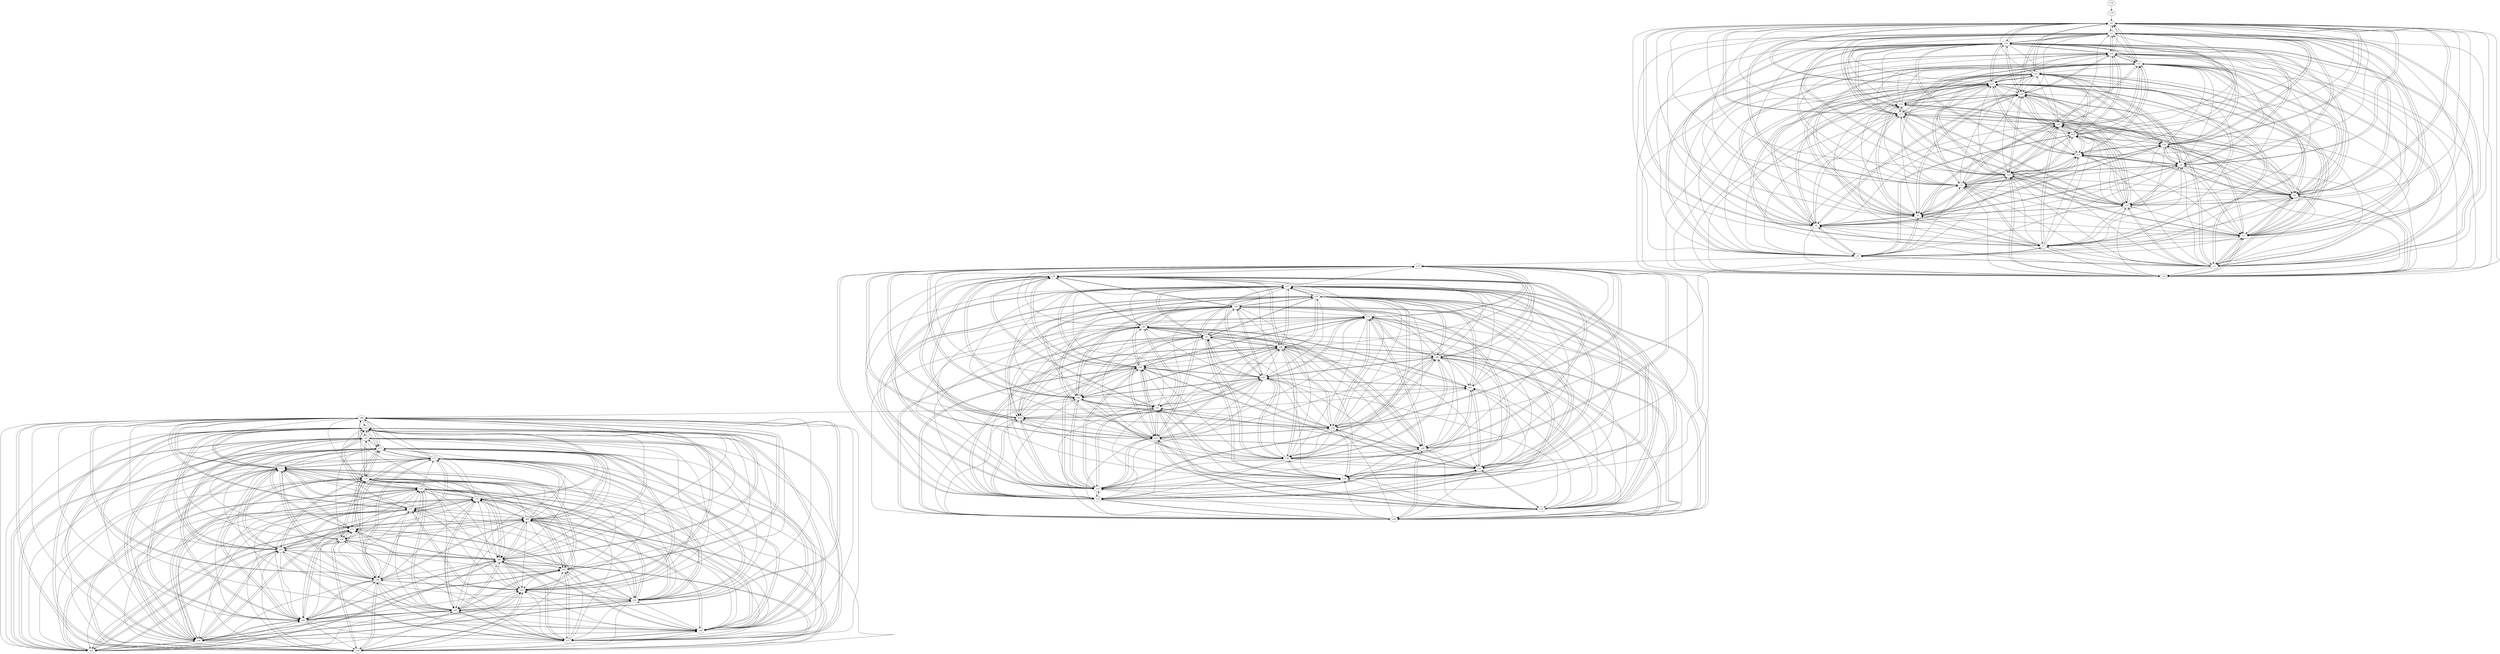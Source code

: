 digraph test105 {
    v0 [name="v0", player=0, priority=31];
    v1 [name="v1", player=0, priority=18];
    v2 [name="v2", player=0, priority=22];
    v3 [name="v3", player=0, priority=4];
    v4 [name="v4", player=1, priority=19];
    v5 [name="v5", player=1, priority=41];
    v6 [name="v6", player=0, priority=13];
    v7 [name="v7", player=0, priority=26];
    v8 [name="v8", player=1, priority=25];
    v9 [name="v9", player=1, priority=26];
    v10 [name="v10", player=1, priority=39];
    v11 [name="v11", player=1, priority=8];
    v12 [name="v12", player=1, priority=5];
    v13 [name="v13", player=1, priority=35];
    v14 [name="v14", player=0, priority=48];
    v15 [name="v15", player=0, priority=38];
    v16 [name="v16", player=1, priority=7];
    v17 [name="v17", player=1, priority=15];
    v18 [name="v18", player=1, priority=11];
    v19 [name="v19", player=1, priority=46];
    v20 [name="v20", player=1, priority=13];
    v21 [name="v21", player=1, priority=45];
    v22 [name="v22", player=0, priority=0];
    v23 [name="v23", player=0, priority=26];
    v24 [name="v24", player=1, priority=15];
    v25 [name="v25", player=1, priority=28];
    v26 [name="v26", player=1, priority=43];
    v27 [name="v27", player=0, priority=18];
    v28 [name="v28", player=0, priority=0];
    v29 [name="v29", player=0, priority=24];
    v30 [name="v30", player=0, priority=39];
    v31 [name="v31", player=0, priority=4];
    v32 [name="v32", player=1, priority=21];
    v33 [name="v33", player=0, priority=10];
    v34 [name="v34", player=0, priority=22];
    v35 [name="v35", player=0, priority=17];
    v36 [name="v36", player=0, priority=46];
    v37 [name="v37", player=0, priority=43];
    v38 [name="v38", player=0, priority=2];
    v39 [name="v39", player=0, priority=37];
    v40 [name="v40", player=1, priority=22];
    v41 [name="v41", player=1, priority=48];
    v42 [name="v42", player=0, priority=14];
    v43 [name="v43", player=1, priority=7];
    v44 [name="v44", player=1, priority=32];
    v45 [name="v45", player=0, priority=30];
    v46 [name="v46", player=1, priority=8];
    v47 [name="v47", player=1, priority=24];
    v48 [name="v48", player=1, priority=16];
    v49 [name="v49", player=0, priority=45];
    v50 [name="v50", player=1, priority=31];
    v51 [name="v51", player=1, priority=28];
    v52 [name="v52", player=1, priority=42];
    v53 [name="v53", player=0, priority=37];
    v54 [name="v54", player=1, priority=25];
    v55 [name="v55", player=1, priority=0];
    v56 [name="v56", player=1, priority=12];
    v57 [name="v57", player=0, priority=1];
    v58 [name="v58", player=0, priority=47];
    v59 [name="v59", player=0, priority=13];
    v60 [name="v60", player=0, priority=30];
    v61 [name="v61", player=1, priority=20];
    v62 [name="v62", player=0, priority=40];
    v63 [name="v63", player=0, priority=0];
    v64 [name="v64", player=0, priority=47];
    v65 [name="v65", player=1, priority=39];
    v66 [name="v66", player=1, priority=14];
    v67 [name="v67", player=0, priority=39];
    v68 [name="v68", player=1, priority=38];
    v69 [name="v69", player=0, priority=36];
    v70 [name="v70", player=1, priority=28];
    v71 [name="v71", player=0, priority=45];
    v72 [name="v72", player=0, priority=41];
    v73 [name="v73", player=0, priority=28];
    v74 [name="v74", player=1, priority=8];
    v75 [name="v75", player=0, priority=46];
    v76 [name="v76", player=1, priority=49];
    v77 [name="v77", player=0, priority=43];
    v78 [name="v78", player=0, priority=40];
    v79 [name="v79", player=1, priority=49];
    v15 -> v21;
    v7 -> v17;
    v18 -> v17;
    v26 -> v30;
    v55 -> v66;
    v59 -> v55;
    v70 -> v64;
    v55 -> v75;
    v59 -> v73;
    v19 -> v0;
    v48 -> v36;
    v70 -> v73;
    v29 -> v32;
    v48 -> v45;
    v40 -> v41;
    v8 -> v18;
    v11 -> v14;
    v40 -> v50;
    v63 -> v52;
    v0 -> v23;
    v41 -> v33;
    v33 -> v29;
    v41 -> v42;
    v4 -> v2;
    v44 -> v38;
    v73 -> v74;
    v44 -> v47;
    v22 -> v10;
    v3 -> v6;
    v74 -> v57;
    v3 -> v15;
    v14 -> v15;
    v74 -> v66;
    v3 -> v24;
    v14 -> v24;
    v66 -> v62;
    v74 -> v75;
    v55 -> v52;
    v67 -> v54;
    v18 -> v12;
    v36 -> v48;
    v15 -> v25;
    v7 -> v21;
    v18 -> v21;
    v55 -> v70;
    v59 -> v68;
    v70 -> v68;
    v40 -> v27;
    v70 -> v77;
    v8 -> v4;
    v48 -> v40;
    v29 -> v36;
    v40 -> v36;
    v0 -> v9;
    v11 -> v9;
    v29 -> v45;
    v41 -> v28;
    v25 -> v20;
    v44 -> v33;
    v62 -> v69;
    v54 -> v65;
    v44 -> v42;
    v22 -> v5;
    v14 -> v1;
    v74 -> v52;
    v3 -> v10;
    v14 -> v10;
    v74 -> v61;
    v14 -> v19;
    v66 -> v57;
    v74 -> v70;
    v66 -> v75;
    v36 -> v34;
    v47 -> v34;
    v15 -> v11;
    v36 -> v43;
    v47 -> v43;
    v67 -> v58;
    v28 -> v39;
    v18 -> v16;
    v59 -> v54;
    v28 -> v48;
    v70 -> v63;
    v48 -> v26;
    v48 -> v35;
    v21 -> v18;
    v40 -> v31;
    v58 -> v67;
    v58 -> v76;
    v61 -> v72;
    v29 -> v49;
    v40 -> v49;
    v25 -> v6;
    v10 -> v17;
    v62 -> v55;
    v41 -> v32;
    v2 -> v13;
    v25 -> v15;
    v33 -> v28;
    v44 -> v28;
    v2 -> v22;
    v25 -> v24;
    v33 -> v37;
    v22 -> v0;
    v44 -> v37;
    v54 -> v60;
    v54 -> v69;
    v62 -> v73;
    v3 -> v5;
    v14 -> v5;
    v22 -> v18;
    v32 -> v41;
    v74 -> v56;
    v3 -> v14;
    v32 -> v50;
    v43 -> v50;
    v35 -> v46;
    v66 -> v52;
    v3 -> v23;
    v14 -> v23;
    v66 -> v61;
    v79 -> v0;
    v47 -> v29;
    v15 -> v6;
    v17 -> v25;
    v7 -> v2;
    v47 -> v38;
    v36 -> v47;
    v77 -> v57;
    v6 -> v15;
    v48 -> v30;
    v21 -> v13;
    v77 -> v66;
    v29 -> v26;
    v40 -> v26;
    v48 -> v39;
    v21 -> v22;
    v58 -> v62;
    v77 -> v75;
    v29 -> v44;
    v40 -> v44;
    v10 -> v12;
    v39 -> v48;
    v2 -> v8;
    v25 -> v10;
    v73 -> v59;
    v2 -> v17;
    v54 -> v55;
    v62 -> v68;
    v73 -> v68;
    v22 -> v4;
    v54 -> v73;
    v14 -> v0;
    v43 -> v36;
    v51 -> v49;
    v3 -> v9;
    v43 -> v45;
    v74 -> v60;
    v35 -> v41;
    v14 -> v18;
    v66 -> v56;
    v35 -> v50;
    v36 -> v33;
    v28 -> v29;
    v47 -> v42;
    v9 -> v25;
    v28 -> v38;
    v68 -> v74;
    v47 -> v51;
    v77 -> v52;
    v6 -> v10;
    v77 -> v61;
    v21 -> v8;
    v6 -> v19;
    v48 -> v34;
    v40 -> v30;
    v69 -> v66;
    v61 -> v62;
    v58 -> v75;
    v69 -> v75;
    v39 -> v43;
    v2 -> v3;
    v73 -> v54;
    v2 -> v12;
    v25 -> v14;
    v31 -> v48;
    v62 -> v63;
    v2 -> v21;
    v54 -> v59;
    v73 -> v72;
    v51 -> v35;
    v54 -> v68;
    v32 -> v31;
    v43 -> v31;
    v22 -> v8;
    v35 -> v27;
    v3 -> v4;
    v32 -> v40;
    v43 -> v40;
    v72 -> v76;
    v32 -> v49;
    v43 -> v49;
    v35 -> v45;
    v17 -> v6;
    v65 -> v55;
    v36 -> v28;
    v9 -> v11;
    v76 -> v64;
    v57 -> v60;
    v68 -> v60;
    v65 -> v73;
    v76 -> v73;
    v57 -> v69;
    v28 -> v42;
    v6 -> v5;
    v21 -> v3;
    v50 -> v39;
    v6 -> v14;
    v58 -> v52;
    v69 -> v52;
    v21 -> v12;
    v6 -> v23;
    v42 -> v44;
    v58 -> v61;
    v61 -> v57;
    v77 -> v74;
    v69 -> v70;
    v61 -> v66;
    v39 -> v29;
    v25 -> v0;
    v31 -> v34;
    v10 -> v11;
    v25 -> v9;
    v62 -> v58;
    v73 -> v58;
    v2 -> v16;
    v51 -> v30;
    v32 -> v26;
    v51 -> v39;
    v32 -> v35;
    v51 -> v48;
    v35 -> v31;
    v53 -> v67;
    v32 -> v44;
    v43 -> v44;
    v64 -> v67;
    v53 -> v76;
    v64 -> v76;
    v56 -> v72;
    v17 -> v1;
    v5 -> v8;
    v17 -> v19;
    v5 -> v17;
    v36 -> v32;
    v38 -> v51;
    v47 -> v32;
    v57 -> v55;
    v65 -> v68;
    v68 -> v64;
    v9 -> v24;
    v28 -> v37;
    v6 -> v0;
    v68 -> v73;
    v50 -> v34;
    v77 -> v60;
    v21 -> v7;
    v27 -> v41;
    v50 -> v43;
    v42 -> v39;
    v69 -> v56;
    v21 -> v16;
    v61 -> v52;
    v69 -> v65;
    v30 -> v46;
    v39 -> v42;
    v12 -> v25;
    v23 -> v25;
    v39 -> v51;
    v73 -> v53;
    v2 -> v11;
    v31 -> v47;
    v13 -> v8;
    v24 -> v8;
    v24 -> v17;
    v43 -> v30;
    v16 -> v13;
    v72 -> v66;
    v53 -> v62;
    v64 -> v62;
    v64 -> v71;
    v56 -> v67;
    v56 -> v76;
    v5 -> v3;
    v46 -> v41;
    v65 -> v54;
    v76 -> v54;
    v17 -> v14;
    v46 -> v50;
    v47 -> v27;
    v9 -> v10;
    v76 -> v63;
    v17 -> v23;
    v57 -> v59;
    v65 -> v72;
    v9 -> v19;
    v68 -> v59;
    v50 -> v29;
    v68 -> v77;
    v77 -> v55;
    v50 -> v47;
    v69 -> v60;
    v42 -> v43;
    v61 -> v56;
    v20 -> v15;
    v20 -> v24;
    v39 -> v37;
    v12 -> v20;
    v60 -> v69;
    v39 -> v46;
    v4 -> v25;
    v52 -> v74;
    v31 -> v51;
    v24 -> v12;
    v72 -> v61;
    v16 -> v8;
    v1 -> v19;
    v13 -> v21;
    v53 -> v57;
    v72 -> v70;
    v35 -> v30;
    v53 -> v66;
    v64 -> v66;
    v46 -> v27;
    v17 -> v0;
    v46 -> v36;
    v5 -> v7;
    v17 -> v9;
    v76 -> v58;
    v38 -> v41;
    v49 -> v41;
    v68 -> v54;
    v9 -> v14;
    v26 -> v48;
    v5 -> v25;
    v38 -> v50;
    v49 -> v50;
    v68 -> v63;
    v57 -> v72;
    v27 -> v31;
    v30 -> v27;
    v50 -> v42;
    v50 -> v51;
    v63 -> v70;
    v30 -> v45;
    v20 -> v10;
    v12 -> v6;
    v23 -> v6;
    v20 -> v19;
    v60 -> v55;
    v39 -> v32;
    v12 -> v15;
    v23 -> v15;
    v75 -> v53;
    v4 -> v11;
    v39 -> v41;
    v23 -> v24;
    v52 -> v60;
    v75 -> v71;
    v24 -> v7;
    v72 -> v56;
    v1 -> v14;
    v13 -> v16;
    v53 -> v52;
    v64 -> v52;
    v1 -> v23;
    v24 -> v25;
    v64 -> v61;
    v16 -> v21;
    v72 -> v74;
    v53 -> v70;
    v56 -> v66;
    v49 -> v27;
    v56 -> v75;
    v46 -> v40;
    v76 -> v53;
    v9 -> v0;
    v26 -> v34;
    v5 -> v11;
    v38 -> v36;
    v26 -> v43;
    v49 -> v45;
    v27 -> v26;
    v50 -> v28;
    v19 -> v22;
    v8 -> v22;
    v27 -> v35;
    v42 -> v33;
    v71 -> v69;
    v27 -> v44;
    v63 -> v65;
    v39 -> v9;
    v63 -> v74;
    v12 -> v1;
    v23 -> v1;
    v20 -> v14;
    v41 -> v46;
    v4 -> v15;
    v33 -> v51;
    v52 -> v64;
    v60 -> v77;
    v52 -> v73;
    v1 -> v0;
    v24 -> v2;
    v1 -> v9;
    v13 -> v11;
    v16 -> v7;
    v34 -> v43;
    v45 -> v43;
    v37 -> v39;
    v53 -> v56;
    v56 -> v52;
    v53 -> v65;
    v37 -> v48;
    v15 -> v20;
    v46 -> v35;
    v26 -> v29;
    v38 -> v31;
    v5 -> v6;
    v18 -> v25;
    v38 -> v40;
    v55 -> v74;
    v68 -> v53;
    v26 -> v47;
    v38 -> v49;
    v19 -> v8;
    v0 -> v4;
    v19 -> v17;
    v71 -> v55;
    v27 -> v30;
    v0 -> v13;
    v30 -> v26;
    v42 -> v28;
    v11 -> v22;
    v71 -> v73;
    v20 -> v0;
    v63 -> v69;
    v30 -> v44;
    v20 -> v9;
    v23 -> v5;
    v4 -> v1;
    v12 -> v14;
    v23 -> v14;
    v60 -> v63;
    v4 -> v10;
    v33 -> v46;
    v44 -> v46;
    v52 -> v59;
    v72 -> v63;
    v52 -> v68;
    v41 -> v68;
    v34 -> v29;
    v52 -> v77;
    v24 -> v6;
    v16 -> v2;
    v1 -> v13;
    v37 -> v34;
    v34 -> v47;
    v67 -> v53;
    v56 -> v65;
    v46 -> v30;
    v49 -> v26;
    v46 -> v39;
    v18 -> v20;
    v70 -> v58;
    v38 -> v35;
    v67 -> v71;
    v59 -> v67;
    v70 -> v67;
    v26 -> v42;
    v49 -> v44;
    v59 -> v76;
    v8 -> v12;
    v0 -> v8;
    v11 -> v8;
    v19 -> v21;
    v71 -> v59;
    v0 -> v17;
    v63 -> v55;
    v71 -> v68;
    v20 -> v4;
    v63 -> v73;
    v23 -> v0;
    v33 -> v32;
    v44 -> v32;
    v23 -> v9;
    v60 -> v58;
    v4 -> v5;
    v44 -> v41;
    v75 -> v56;
    v33 -> v50;
    v44 -> v50;
    v37 -> v29;
    v66 -> v65;
    v45 -> v42;
    v37 -> v38;
    v15 -> v1;
    v66 -> v74;
    v15 -> v10;
    v7 -> v6;
    v67 -> v57;
    v7 -> v15;
    v18 -> v15;
    v38 -> v30;
    v49 -> v30;
    v59 -> v53;
    v18 -> v24;
    v59 -> v62;
    v55 -> v73;
    v67 -> v66;
    v70 -> v53;
    v70 -> v62;
    v70 -> v71;
    v48 -> v43;
    v0 -> v3;
    v11 -> v3;
    v19 -> v16;
    v8 -> v16;
    v29 -> v39;
    v0 -> v12;
    v11 -> v12;
    v19 -> v25;
    v40 -> v39;
    v71 -> v54;
    v0 -> v21;
    v11 -> v21;
    v63 -> v59;
    v41 -> v31;
    v44 -> v27;
    v12 -> v4;
    v25 -> v23;
    v41 -> v40;
    v4 -> v0;
    v44 -> v36;
    v41 -> v49;
    v60 -> v53;
    v4 -> v9;
    v33 -> v45;
    v44 -> v45;
    v54 -> v77;
    v74 -> v55;
    v3 -> v13;
    v14 -> v13;
    v34 -> v28;
    v74 -> v64;
    v14 -> v22;
    v66 -> v60;
    v45 -> v37;
    v37 -> v33;
    v66 -> v69;
    v37 -> v42;
    v7 -> v1;
    v15 -> v14;
    v67 -> v52;
    v7 -> v10;
    v15 -> v23;
    v55 -> v59;
    v67 -> v61;
    v7 -> v19;
    v26 -> v32;
    v55 -> v68;
    v67 -> v70;
    v59 -> v66;
    v70 -> v66;
    v55 -> v77;
    v59 -> v75;
    v19 -> v2;
    v48 -> v38;
    v70 -> v75;
    v40 -> v34;
    v19 -> v11;
    v0 -> v7;
    v11 -> v7;
    v29 -> v43;
    v71 -> v58;
    v0 -> v16;
    v33 -> v31;
    v73 -> v67;
    v2 -> v25;
    v44 -> v40;
    v22 -> v3;
    v62 -> v76;
    v54 -> v72;
    v22 -> v12;
    v3 -> v8;
    v14 -> v8;
    v22 -> v21;
    v3 -> v17;
    v14 -> v17;
    v66 -> v55;
    v37 -> v28;
    v66 -> v64;
    v74 -> v77;
    v15 -> v9;
    v77 -> v63;
    v7 -> v5;
    v18 -> v5;
    v15 -> v18;
    v36 -> v41;
    v55 -> v54;
    v7 -> v14;
    v18 -> v14;
    v36 -> v50;
    v28 -> v46;
    v47 -> v50;
    v7 -> v23;
    v18 -> v23;
    v55 -> v63;
    v70 -> v61;
    v59 -> v70;
    v77 -> v69;
    v40 -> v29;
    v21 -> v25;
    v0 -> v2;
    v11 -> v2;
    v40 -> v38;
    v48 -> v51;
    v58 -> v74;
    v40 -> v47;
    v69 -> v74;
    v25 -> v4;
    v10 -> v15;
    v25 -> v13;
    v33 -> v26;
    v44 -> v26;
    v2 -> v20;
    v33 -> v35;
    v44 -> v35;
    v62 -> v71;
    v73 -> v71;
    v33 -> v44;
    v51 -> v43;
    v54 -> v76;
    v22 -> v16;
    v3 -> v12;
    v14 -> v12;
    v32 -> v48;
    v43 -> v48;
    v3 -> v21;
    v66 -> v59;
    v74 -> v72;
    v66 -> v68;
    v36 -> v27;
    v15 -> v4;
    v18 -> v0;
    v47 -> v36;
    v15 -> v13;
    v18 -> v9;
    v36 -> v45;
    v55 -> v58;
    v28 -> v41;
    v59 -> v56;
    v28 -> v50;
    v48 -> v28;
    v21 -> v11;
    v77 -> v64;
    v6 -> v22;
    v58 -> v60;
    v77 -> v73;
    v21 -> v20;
    v29 -> v33;
    v40 -> v33;
    v48 -> v46;
    v61 -> v65;
    v29 -> v42;
    v61 -> v74;
    v10 -> v1;
    v29 -> v51;
    v40 -> v51;
    v2 -> v6;
    v10 -> v19;
    v7 -> v8;
    v62 -> v57;
    v2 -> v15;
    v25 -> v17;
    v33 -> v30;
    v44 -> v30;
    v62 -> v66;
    v2 -> v24;
    v54 -> v62;
    v73 -> v66;
    v22 -> v2;
    v51 -> v38;
    v73 -> v75;
    v32 -> v34;
    v22 -> v11;
    v3 -> v7;
    v14 -> v7;
    v22 -> v20;
    v32 -> v43;
    v35 -> v39;
    v3 -> v16;
    v14 -> v16;
    v74 -> v58;
    v3 -> v25;
    v28 -> v27;
    v7 -> v4;
    v9 -> v23;
    v47 -> v40;
    v55 -> v53;
    v65 -> v76;
    v47 -> v49;
    v28 -> v45;
    v6 -> v8;
    v21 -> v6;
    v58 -> v55;
    v69 -> v55;
    v48 -> v32;
    v77 -> v68;
    v29 -> v28;
    v40 -> v28;
    v58 -> v64;
    v21 -> v24;
    v61 -> v60;
    v29 -> v37;
    v40 -> v37;
    v58 -> v73;
    v69 -> v64;
    v69 -> v73;
    v2 -> v1;
    v25 -> v3;
    v2 -> v10;
    v25 -> v12;
    v10 -> v23;
    v62 -> v61;
    v73 -> v61;
    v25 -> v21;
    v54 -> v57;
    v62 -> v70;
    v51 -> v33;
    v54 -> v66;
    v32 -> v29;
    v43 -> v29;
    v22 -> v6;
    v13 -> v25;
    v54 -> v75;
    v3 -> v2;
    v14 -> v2;
    v32 -> v38;
    v35 -> v34;
    v74 -> v53;
    v3 -> v11;
    v43 -> v47;
    v36 -> v26;
    v47 -> v26;
    v65 -> v62;
    v17 -> v22;
    v76 -> v62;
    v36 -> v35;
    v65 -> v71;
    v57 -> v67;
    v68 -> v67;
    v36 -> v44;
    v47 -> v44;
    v28 -> v40;
    v57 -> v76;
    v68 -> v76;
    v77 -> v54;
    v21 -> v1;
    v28 -> v49;
    v48 -> v27;
    v21 -> v10;
    v50 -> v46;
    v6 -> v21;
    v58 -> v59;
    v69 -> v59;
    v21 -> v19;
    v61 -> v55;
    v40 -> v32;
    v42 -> v51;
    v58 -> v68;
    v69 -> v68;
    v77 -> v72;
    v58 -> v77;
    v69 -> v77;
    v10 -> v0;
    v39 -> v36;
    v10 -> v9;
    v39 -> v45;
    v2 -> v5;
    v31 -> v41;
    v73 -> v56;
    v25 -> v16;
    v62 -> v65;
    v51 -> v28;
    v73 -> v65;
    v54 -> v61;
    v51 -> v37;
    v13 -> v20;
    v24 -> v20;
    v32 -> v33;
    v54 -> v70;
    v51 -> v46;
    v72 -> v69;
    v32 -> v42;
    v16 -> v25;
    v43 -> v42;
    v32 -> v51;
    v43 -> v51;
    v65 -> v57;
    v9 -> v4;
    v5 -> v15;
    v57 -> v53;
    v47 -> v30;
    v9 -> v13;
    v76 -> v66;
    v5 -> v24;
    v57 -> v62;
    v47 -> v39;
    v65 -> v75;
    v68 -> v62;
    v28 -> v35;
    v57 -> v71;
    v68 -> v71;
    v76 -> v75;
    v28 -> v44;
    v77 -> v58;
    v21 -> v5;
    v50 -> v41;
    v58 -> v54;
    v42 -> v37;
    v69 -> v54;
    v77 -> v67;
    v6 -> v25;
    v58 -> v63;
    v69 -> v63;
    v61 -> v59;
    v58 -> v72;
    v69 -> v72;
    v61 -> v68;
    v31 -> v27;
    v61 -> v77;
    v39 -> v40;
    v2 -> v0;
    v25 -> v2;
    v2 -> v9;
    v31 -> v45;
    v13 -> v6;
    v2 -> v18;
    v13 -> v15;
    v72 -> v64;
    v16 -> v11;
    v51 -> v41;
    v1 -> v22;
    v53 -> v60;
    v72 -> v73;
    v16 -> v20;
    v64 -> v69;
    v32 -> v46;
    v43 -> v46;
    v56 -> v74;
    v5 -> v1;
    v17 -> v12;
    v65 -> v61;
    v76 -> v61;
    v17 -> v21;
    v68 -> v57;
    v76 -> v70;
    v9 -> v17;
    v57 -> v66;
    v68 -> v66;
    v50 -> v27;
    v5 -> v37;
    v77 -> v53;
    v21 -> v0;
    v27 -> v34;
    v6 -> v11;
    v42 -> v32;
    v77 -> v62;
    v21 -> v9;
    v27 -> v43;
    v6 -> v20;
    v30 -> v39;
    v42 -> v41;
    v61 -> v54;
    v30 -> v48;
    v42 -> v50;
    v39 -> v26;
    v39 -> v35;
    v39 -> v44;
    v2 -> v4;
    v4 -> v23;
    v31 -> v40;
    v60 -> v76;
    v24 -> v1;
    v31 -> v49;
    v51 -> v27;
    v1 -> v8;
    v24 -> v10;
    v16 -> v6;
    v51 -> v36;
    v53 -> v55;
    v64 -> v55;
    v35 -> v28;
    v72 -> v77;
    v35 -> v37;
    v53 -> v73;
    v64 -> v73;
    v46 -> v43;
    v9 -> v3;
    v76 -> v65;
    v9 -> v12;
    v9 -> v21;
    v57 -> v70;
    v50 -> v31;
    v8 -> v25;
    v42 -> v27;
    v21 -> v4;
    v27 -> v38;
    v50 -> v40;
    v30 -> v34;
    v42 -> v36;
    v27 -> v47;
    v58 -> v53;
    v69 -> v53;
    v20 -> v8;
    v61 -> v58;
    v63 -> v77;
    v20 -> v17;
    v12 -> v13;
    v23 -> v13;
    v31 -> v26;
    v60 -> v62;
    v23 -> v22;
    v75 -> v60;
    v31 -> v35;
    v4 -> v18;
    v60 -> v71;
    v52 -> v67;
    v1 -> v3;
    v24 -> v5;
    v16 -> v1;
    v24 -> v14;
    v32 -> v27;
    v16 -> v10;
    v34 -> v46;
    v1 -> v21;
    v13 -> v23;
    v24 -> v23;
    v43 -> v27;
    v53 -> v59;
    v35 -> v32;
    v37 -> v51;
    v53 -> v77;
    v64 -> v77;
    v17 -> v2;
    v38 -> v34;
    v5 -> v9;
    v46 -> v47;
    v65 -> v60;
    v38 -> v43;
    v76 -> v60;
    v5 -> v18;
    v57 -> v56;
    v78 -> v79;
    v9 -> v16;
    v26 -> v50;
    v57 -> v65;
    v68 -> v65;
    v50 -> v26;
    v8 -> v20;
    v19 -> v20;
    v27 -> v33;
    v50 -> v35;
    v30 -> v29;
    v42 -> v31;
    v71 -> v67;
    v0 -> v25;
    v11 -> v25;
    v30 -> v38;
    v20 -> v3;
    v71 -> v76;
    v63 -> v72;
    v30 -> v47;
    v20 -> v12;
    v42 -> v49;
    v12 -> v8;
    v23 -> v8;
    v60 -> v57;
    v39 -> v34;
    v12 -> v17;
    v23 -> v17;
    v31 -> v30;
    v4 -> v13;
    v52 -> v53;
    v52 -> v62;
    v60 -> v66;
    v60 -> v75;
    v4 -> v22;
    v75 -> v64;
    v75 -> v73;
    v24 -> v0;
    v34 -> v32;
    v1 -> v7;
    v13 -> v9;
    v72 -> v58;
    v1 -> v16;
    v13 -> v18;
    v24 -> v18;
    v34 -> v50;
    v64 -> v54;
    v1 -> v25;
    v53 -> v63;
    v16 -> v23;
    v56 -> v59;
    v64 -> v72;
    v26 -> v27;
    v49 -> v29;
    v46 -> v42;
    v56 -> v77;
    v76 -> v55;
    v9 -> v2;
    v26 -> v36;
    v46 -> v51;
    v49 -> v38;
    v67 -> v74;
    v26 -> v45;
    v38 -> v47;
    v49 -> v47;
    v8 -> v6;
    v71 -> v53;
    v0 -> v11;
    v19 -> v24;
    v42 -> v26;
    v27 -> v37;
    v0 -> v20;
    v63 -> v58;
    v30 -> v33;
    v27 -> v46;
    v63 -> v67;
    v30 -> v42;
    v63 -> v76;
    v12 -> v3;
    v23 -> v3;
    v60 -> v52;
    v23 -> v12;
    v20 -> v25;
    v4 -> v8;
    v12 -> v21;
    v23 -> v21;
    v52 -> v57;
    v60 -> v70;
    v75 -> v68;
    v34 -> v27;
    v45 -> v27;
    v1 -> v2;
    v13 -> v4;
    v24 -> v4;
    v16 -> v0;
    v34 -> v36;
    v45 -> v36;
    v52 -> v75;
    v75 -> v77;
    v16 -> v9;
    v1 -> v20;
    v37 -> v41;
    v53 -> v58;
    v56 -> v54;
    v64 -> v58;
    v46 -> v28;
    v67 -> v60;
    v46 -> v37;
    v7 -> v18;
    v26 -> v31;
    v38 -> v33;
    v49 -> v33;
    v59 -> v65;
    v67 -> v69;
    v26 -> v40;
    v70 -> v65;
    v8 -> v1;
    v0 -> v6;
    v8 -> v19;
    v27 -> v32;
    v0 -> v15;
    v11 -> v15;
    v11 -> v24;
    v63 -> v62;
    v71 -> v75;
    v63 -> v71;
    v12 -> v7;
    v23 -> v7;
    v41 -> v43;
    v44 -> v39;
    v75 -> v54;
    v4 -> v12;
    v44 -> v48;
    v52 -> v61;
    v75 -> v63;
    v74 -> v67;
    v16 -> v4;
    v34 -> v40;
    v64 -> v53;
    v37 -> v36;
    v66 -> v72;
    v45 -> v49;
    v74 -> v76;
    v15 -> v17;
    v46 -> v32;
    v7 -> v13;
    v18 -> v13;
    v38 -> v28;
    v49 -> v28;
    v67 -> v64;
    v7 -> v22;
    v18 -> v22;
    v26 -> v35;
    v38 -> v37;
    v55 -> v71;
    v59 -> v60;
    v59 -> v69;
    v26 -> v44;
    v67 -> v73;
    v70 -> v69;
    v8 -> v5;
    v19 -> v5;
    v11 -> v1;
    v8 -> v14;
    v48 -> v50;
    v11 -> v10;
    v29 -> v46;
    v8 -> v23;
    v19 -> v23;
    v40 -> v46;
    v11 -> v19;
    v63 -> v57;
    v30 -> v32;
    v71 -> v61;
    v41 -> v29;
    v20 -> v6;
    v63 -> v75;
    v23 -> v2;
    v33 -> v34;
    v44 -> v34;
    v4 -> v16;
    v22 -> v15;
    v45 -> v26;
    v74 -> v62;
    v14 -> v20;
    v3 -> v20;
    v34 -> v35;
    v45 -> v35;
    v37 -> v31;
    v66 -> v67;
    v37 -> v40;
    v37 -> v49;
    v15 -> v12;
    v18 -> v8;
}